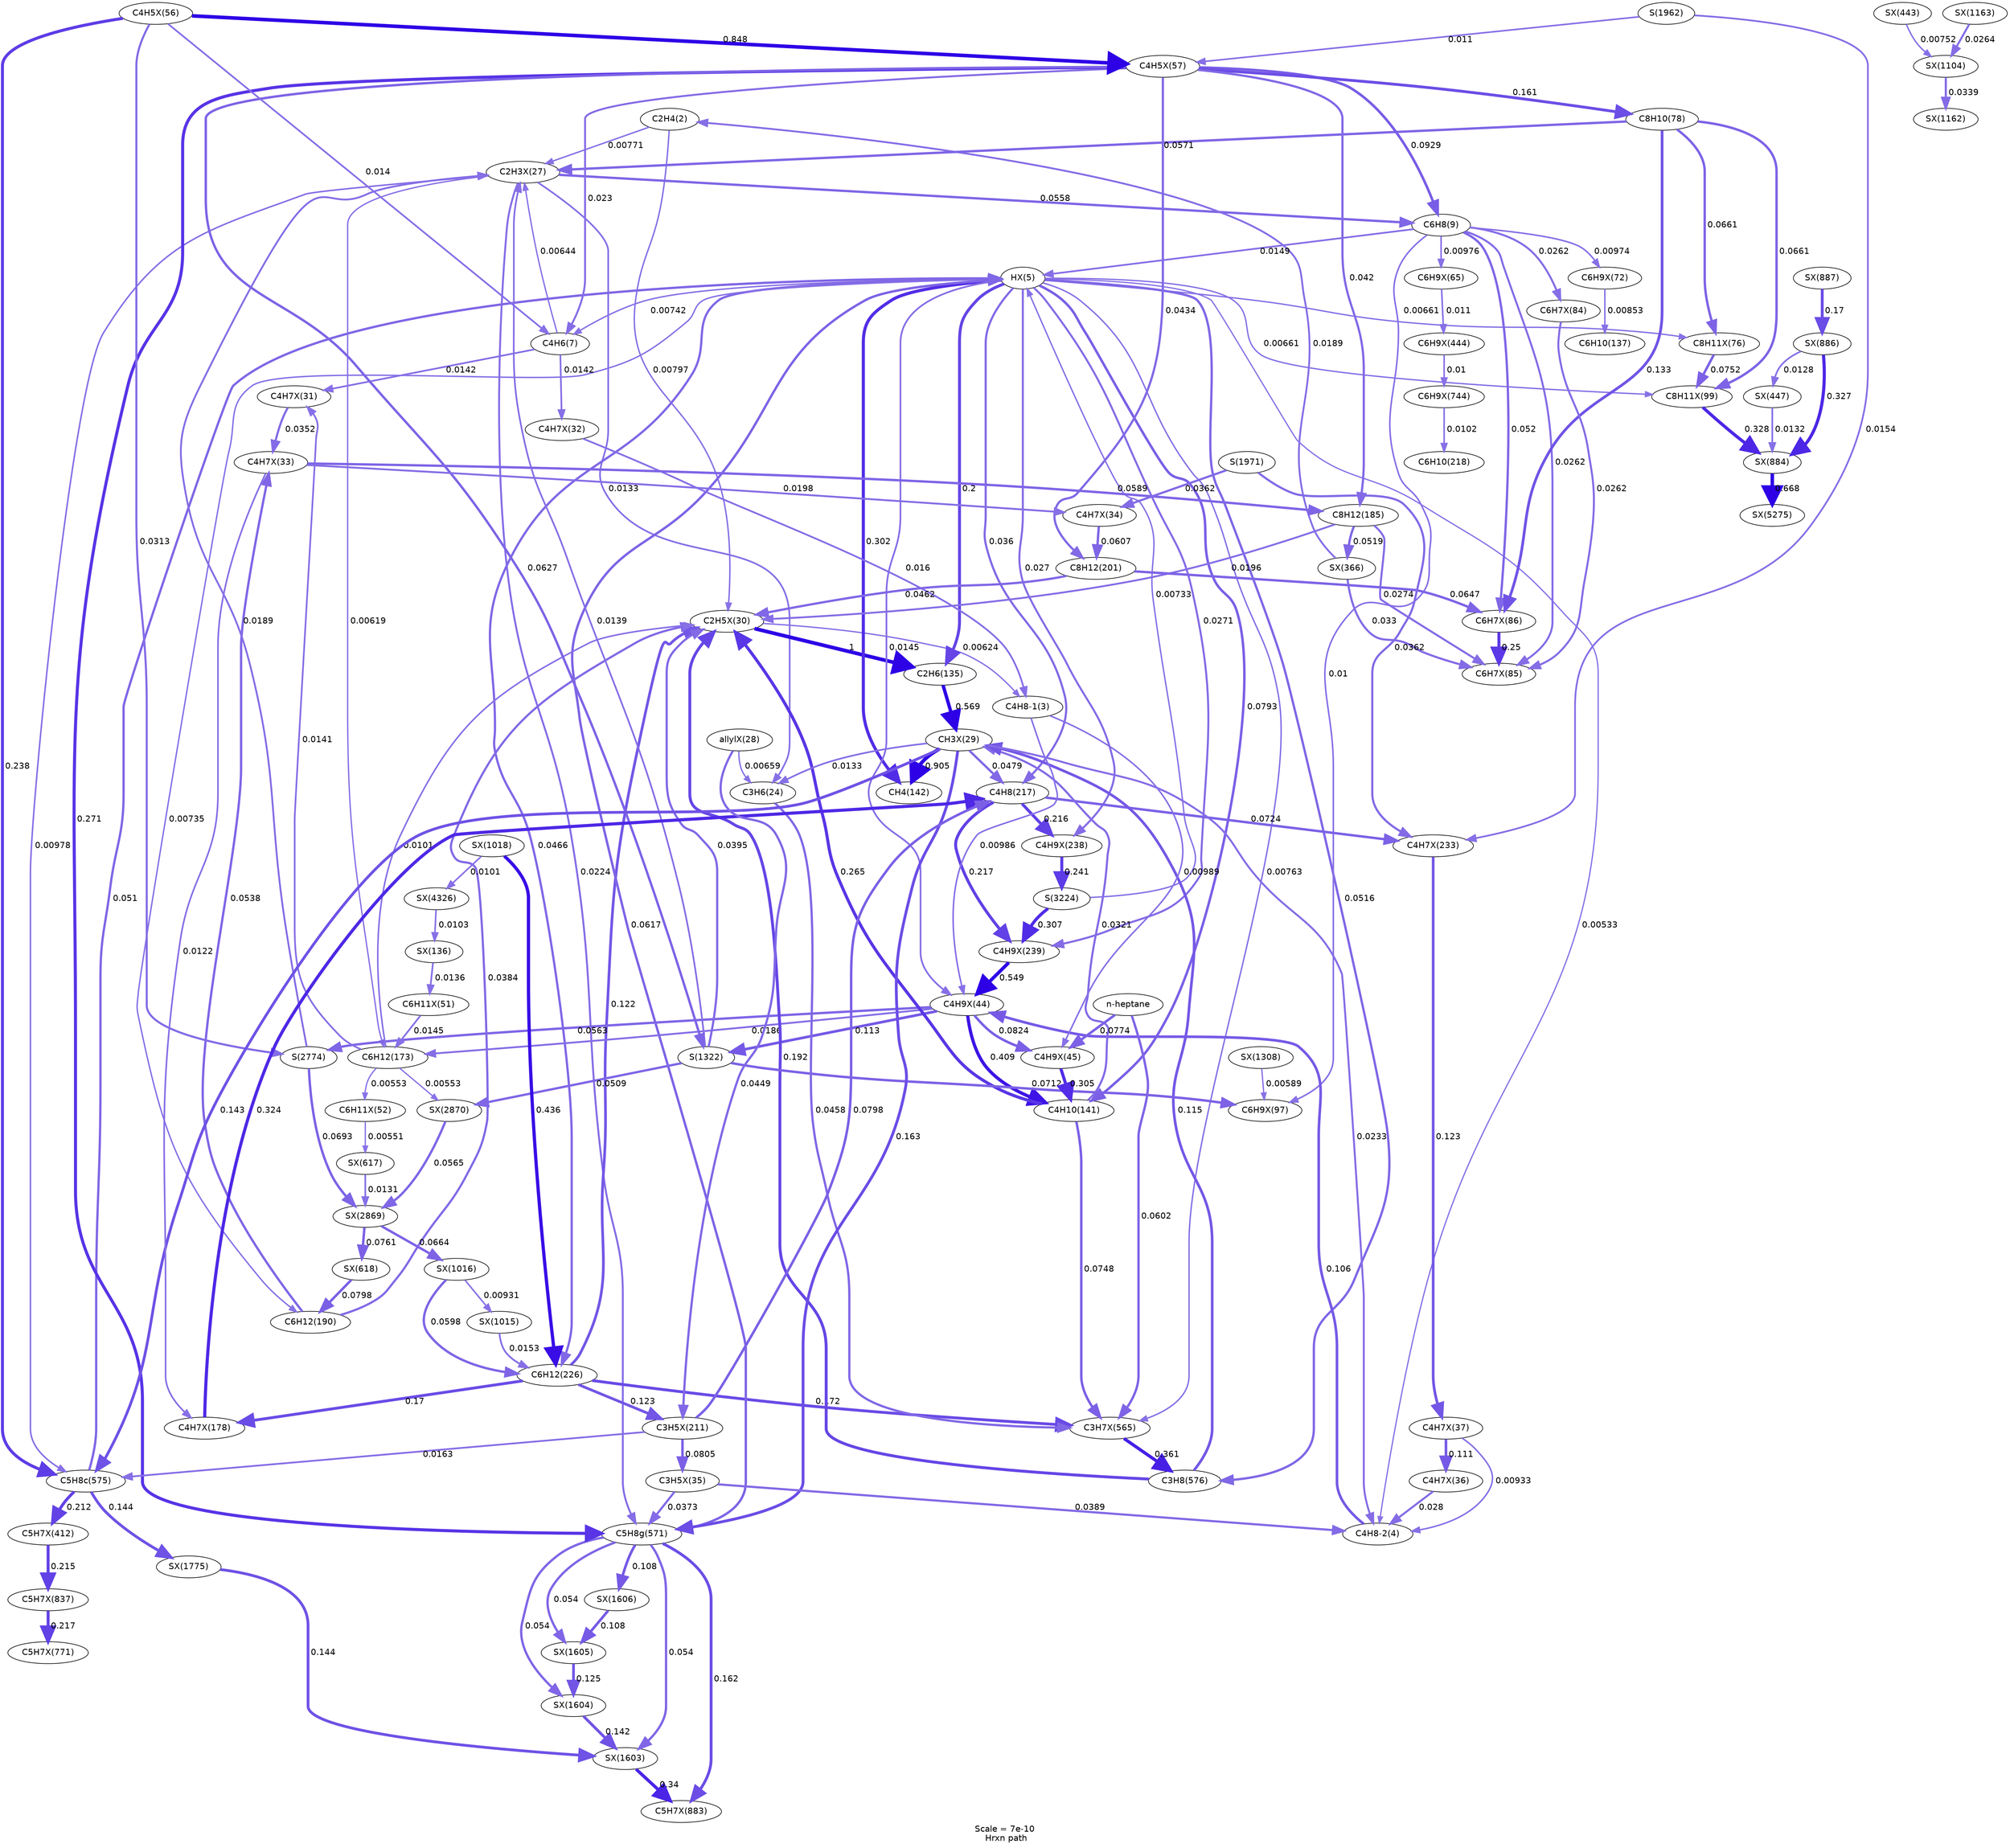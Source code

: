 digraph reaction_paths {
center=1;
s5 -> s41[fontname="Helvetica", style="setlinewidth(2.33)", arrowsize=1.16, color="0.7, 0.508, 0.9"
, label=" 0.00771"];
s5 -> s44[fontname="Helvetica", style="setlinewidth(2.35)", arrowsize=1.18, color="0.7, 0.508, 0.9"
, label=" 0.00797"];
s83 -> s5[fontname="Helvetica", style="setlinewidth(3)", arrowsize=1.5, color="0.7, 0.519, 0.9"
, label=" 0.0189"];
s40 -> s8[fontname="Helvetica", style="setlinewidth(2.3)", arrowsize=1.15, color="0.7, 0.507, 0.9"
, label=" 0.00742"];
s9 -> s40[fontname="Helvetica", style="setlinewidth(2.83)", arrowsize=1.41, color="0.7, 0.515, 0.9"
, label=" 0.0149"];
s40 -> s13[fontname="Helvetica", style="setlinewidth(4.78)", arrowsize=2.39, color="0.7, 0.7, 0.9"
, label=" 0.2"];
s40 -> s25[fontname="Helvetica", style="setlinewidth(3.49)", arrowsize=1.74, color="0.7, 0.536, 0.9"
, label=" 0.036"];
s40 -> s17[fontname="Helvetica", style="setlinewidth(5.09)", arrowsize=2.55, color="0.7, 0.802, 0.9"
, label=" 0.302"];
s40 -> s27[fontname="Helvetica", style="setlinewidth(3.68)", arrowsize=1.84, color="0.7, 0.547, 0.9"
, label=" 0.0466"];
s40 -> s7[fontname="Helvetica", style="setlinewidth(2.05)", arrowsize=1.02, color="0.7, 0.505, 0.9"
, label=" 0.00533"];
s29 -> s40[fontname="Helvetica", style="setlinewidth(3.9)", arrowsize=1.95, color="0.7, 0.562, 0.9"
, label=" 0.0617"];
s30 -> s40[fontname="Helvetica", style="setlinewidth(3.75)", arrowsize=1.88, color="0.7, 0.551, 0.9"
, label=" 0.051"];
s40 -> s52[fontname="Helvetica", style="setlinewidth(2.8)", arrowsize=1.4, color="0.7, 0.515, 0.9"
, label=" 0.0145"];
s40 -> s16[fontname="Helvetica", style="setlinewidth(4.09)", arrowsize=2.04, color="0.7, 0.579, 0.9"
, label=" 0.0793"];
s40 -> s81[fontname="Helvetica", style="setlinewidth(3.28)", arrowsize=1.64, color="0.7, 0.527, 0.9"
, label=" 0.0271"];
s38 -> s40[fontname="Helvetica", style="setlinewidth(2.29)", arrowsize=1.14, color="0.7, 0.507, 0.9"
, label=" 0.00733"];
s40 -> s80[fontname="Helvetica", style="setlinewidth(3.27)", arrowsize=1.64, color="0.7, 0.527, 0.9"
, label=" 0.027"];
s40 -> s22[fontname="Helvetica", style="setlinewidth(2.29)", arrowsize=1.15, color="0.7, 0.507, 0.9"
, label=" 0.00735"];
s40 -> s69[fontname="Helvetica", style="setlinewidth(2.21)", arrowsize=1.11, color="0.7, 0.507, 0.9"
, label=" 0.00661"];
s40 -> s62[fontname="Helvetica", style="setlinewidth(2.21)", arrowsize=1.11, color="0.7, 0.507, 0.9"
, label=" 0.00661"];
s40 -> s31[fontname="Helvetica", style="setlinewidth(3.76)", arrowsize=1.88, color="0.7, 0.552, 0.9"
, label=" 0.0516"];
s40 -> s91[fontname="Helvetica", style="setlinewidth(2.32)", arrowsize=1.16, color="0.7, 0.508, 0.9"
, label=" 0.00763"];
s8 -> s41[fontname="Helvetica", style="setlinewidth(2.19)", arrowsize=1.1, color="0.7, 0.506, 0.9"
, label=" 0.00644"];
s41 -> s9[fontname="Helvetica", style="setlinewidth(3.82)", arrowsize=1.91, color="0.7, 0.556, 0.9"
, label=" 0.0558"];
s12 -> s41[fontname="Helvetica", style="setlinewidth(3.84)", arrowsize=1.92, color="0.7, 0.557, 0.9"
, label=" 0.0571"];
s41 -> s29[fontname="Helvetica", style="setlinewidth(3.13)", arrowsize=1.57, color="0.7, 0.522, 0.9"
, label=" 0.0224"];
s41 -> s30[fontname="Helvetica", style="setlinewidth(2.51)", arrowsize=1.25, color="0.7, 0.51, 0.9"
, label=" 0.00978"];
s41 -> s20[fontname="Helvetica", style="setlinewidth(2.16)", arrowsize=1.08, color="0.7, 0.506, 0.9"
, label=" 0.00619"];
s33 -> s41[fontname="Helvetica", style="setlinewidth(2.77)", arrowsize=1.39, color="0.7, 0.514, 0.9"
, label=" 0.0139"];
s37 -> s41[fontname="Helvetica", style="setlinewidth(3)", arrowsize=1.5, color="0.7, 0.519, 0.9"
, label=" 0.0189"];
s41 -> s10[fontname="Helvetica", style="setlinewidth(2.74)", arrowsize=1.37, color="0.7, 0.513, 0.9"
, label=" 0.0133"];
s58 -> s8[fontname="Helvetica", style="setlinewidth(3.15)", arrowsize=1.58, color="0.7, 0.523, 0.9"
, label=" 0.023"];
s57 -> s8[fontname="Helvetica", style="setlinewidth(2.78)", arrowsize=1.39, color="0.7, 0.514, 0.9"
, label=" 0.014"];
s8 -> s46[fontname="Helvetica", style="setlinewidth(2.79)", arrowsize=1.39, color="0.7, 0.514, 0.9"
, label=" 0.0142"];
s8 -> s45[fontname="Helvetica", style="setlinewidth(2.79)", arrowsize=1.39, color="0.7, 0.514, 0.9"
, label=" 0.0142"];
s58 -> s9[fontname="Helvetica", style="setlinewidth(4.21)", arrowsize=2.1, color="0.7, 0.593, 0.9"
, label=" 0.0929"];
s57 -> s58[fontname="Helvetica", style="setlinewidth(5.88)", arrowsize=2.94, color="0.7, 1.35, 0.9"
, label=" 0.848"];
s58 -> s12[fontname="Helvetica", style="setlinewidth(4.62)", arrowsize=2.31, color="0.7, 0.661, 0.9"
, label=" 0.161"];
s58 -> s29[fontname="Helvetica", style="setlinewidth(5.01)", arrowsize=2.51, color="0.7, 0.771, 0.9"
, label=" 0.271"];
s58 -> s21[fontname="Helvetica", style="setlinewidth(3.61)", arrowsize=1.8, color="0.7, 0.542, 0.9"
, label=" 0.042"];
s58 -> s23[fontname="Helvetica", style="setlinewidth(3.63)", arrowsize=1.82, color="0.7, 0.543, 0.9"
, label=" 0.0434"];
s34 -> s58[fontname="Helvetica", style="setlinewidth(2.6)", arrowsize=1.3, color="0.7, 0.511, 0.9"
, label=" 0.011"];
s58 -> s33[fontname="Helvetica", style="setlinewidth(3.91)", arrowsize=1.95, color="0.7, 0.563, 0.9"
, label=" 0.0627"];
s9 -> s66[fontname="Helvetica", style="setlinewidth(3.77)", arrowsize=1.88, color="0.7, 0.552, 0.9"
, label=" 0.052"];
s9 -> s65[fontname="Helvetica", style="setlinewidth(3.25)", arrowsize=1.63, color="0.7, 0.526, 0.9"
, label=" 0.0262"];
s9 -> s64[fontname="Helvetica", style="setlinewidth(3.25)", arrowsize=1.63, color="0.7, 0.526, 0.9"
, label=" 0.0262"];
s9 -> s59[fontname="Helvetica", style="setlinewidth(2.5)", arrowsize=1.25, color="0.7, 0.51, 0.9"
, label=" 0.00976"];
s9 -> s61[fontname="Helvetica", style="setlinewidth(2.5)", arrowsize=1.25, color="0.7, 0.51, 0.9"
, label=" 0.00974"];
s9 -> s67[fontname="Helvetica", style="setlinewidth(2.53)", arrowsize=1.26, color="0.7, 0.51, 0.9"
, label=" 0.01"];
s57 -> s30[fontname="Helvetica", style="setlinewidth(4.92)", arrowsize=2.46, color="0.7, 0.738, 0.9"
, label=" 0.238"];
s57 -> s37[fontname="Helvetica", style="setlinewidth(3.38)", arrowsize=1.69, color="0.7, 0.531, 0.9"
, label=" 0.0313"];
s44 -> s6[fontname="Helvetica", style="setlinewidth(2.17)", arrowsize=1.08, color="0.7, 0.506, 0.9"
, label=" 0.00624"];
s46 -> s6[fontname="Helvetica", style="setlinewidth(2.88)", arrowsize=1.44, color="0.7, 0.516, 0.9"
, label=" 0.016"];
s6 -> s52[fontname="Helvetica", style="setlinewidth(2.51)", arrowsize=1.26, color="0.7, 0.51, 0.9"
, label=" 0.00986"];
s6 -> s53[fontname="Helvetica", style="setlinewidth(2.51)", arrowsize=1.26, color="0.7, 0.51, 0.9"
, label=" 0.00989"];
s44 -> s13[fontname="Helvetica", style="setlinewidth(6)", arrowsize=3, color="0.7, 1.5, 0.9"
, label=" 1"];
s27 -> s44[fontname="Helvetica", style="setlinewidth(4.41)", arrowsize=2.2, color="0.7, 0.622, 0.9"
, label=" 0.122"];
s21 -> s44[fontname="Helvetica", style="setlinewidth(3.03)", arrowsize=1.52, color="0.7, 0.52, 0.9"
, label=" 0.0196"];
s23 -> s44[fontname="Helvetica", style="setlinewidth(3.68)", arrowsize=1.84, color="0.7, 0.546, 0.9"
, label=" 0.0462"];
s20 -> s44[fontname="Helvetica", style="setlinewidth(2.53)", arrowsize=1.26, color="0.7, 0.51, 0.9"
, label=" 0.0101"];
s16 -> s44[fontname="Helvetica", style="setlinewidth(5)", arrowsize=2.5, color="0.7, 0.765, 0.9"
, label=" 0.265"];
s22 -> s44[fontname="Helvetica", style="setlinewidth(3.54)", arrowsize=1.77, color="0.7, 0.538, 0.9"
, label=" 0.0384"];
s31 -> s44[fontname="Helvetica", style="setlinewidth(4.75)", arrowsize=2.38, color="0.7, 0.692, 0.9"
, label=" 0.192"];
s33 -> s44[fontname="Helvetica", style="setlinewidth(3.56)", arrowsize=1.78, color="0.7, 0.54, 0.9"
, label=" 0.0395"];
s13 -> s43[fontname="Helvetica", style="setlinewidth(5.57)", arrowsize=2.79, color="0.7, 1.07, 0.9"
, label=" 0.569"];
s45 -> s47[fontname="Helvetica", style="setlinewidth(3.47)", arrowsize=1.74, color="0.7, 0.535, 0.9"
, label=" 0.0352"];
s20 -> s45[fontname="Helvetica", style="setlinewidth(2.78)", arrowsize=1.39, color="0.7, 0.514, 0.9"
, label=" 0.0141"];
s47 -> s48[fontname="Helvetica", style="setlinewidth(3.04)", arrowsize=1.52, color="0.7, 0.52, 0.9"
, label=" 0.0198"];
s47 -> s74[fontname="Helvetica", style="setlinewidth(2.67)", arrowsize=1.34, color="0.7, 0.512, 0.9"
, label=" 0.0122"];
s47 -> s21[fontname="Helvetica", style="setlinewidth(3.86)", arrowsize=1.93, color="0.7, 0.559, 0.9"
, label=" 0.0589"];
s22 -> s47[fontname="Helvetica", style="setlinewidth(3.79)", arrowsize=1.9, color="0.7, 0.554, 0.9"
, label=" 0.0538"];
s35 -> s48[fontname="Helvetica", style="setlinewidth(3.49)", arrowsize=1.75, color="0.7, 0.536, 0.9"
, label=" 0.0362"];
s48 -> s23[fontname="Helvetica", style="setlinewidth(3.89)", arrowsize=1.94, color="0.7, 0.561, 0.9"
, label=" 0.0607"];
s74 -> s25[fontname="Helvetica", style="setlinewidth(5.15)", arrowsize=2.57, color="0.7, 0.824, 0.9"
, label=" 0.324"];
s27 -> s74[fontname="Helvetica", style="setlinewidth(4.66)", arrowsize=2.33, color="0.7, 0.67, 0.9"
, label=" 0.17"];
s43 -> s25[fontname="Helvetica", style="setlinewidth(3.71)", arrowsize=1.85, color="0.7, 0.548, 0.9"
, label=" 0.0479"];
s77 -> s25[fontname="Helvetica", style="setlinewidth(4.09)", arrowsize=2.05, color="0.7, 0.58, 0.9"
, label=" 0.0798"];
s25 -> s79[fontname="Helvetica", style="setlinewidth(4.02)", arrowsize=2.01, color="0.7, 0.572, 0.9"
, label=" 0.0724"];
s25 -> s81[fontname="Helvetica", style="setlinewidth(4.85)", arrowsize=2.42, color="0.7, 0.717, 0.9"
, label=" 0.217"];
s25 -> s80[fontname="Helvetica", style="setlinewidth(4.84)", arrowsize=2.42, color="0.7, 0.716, 0.9"
, label=" 0.216"];
s12 -> s66[fontname="Helvetica", style="setlinewidth(4.48)", arrowsize=2.24, color="0.7, 0.633, 0.9"
, label=" 0.133"];
s66 -> s65[fontname="Helvetica", style="setlinewidth(4.95)", arrowsize=2.48, color="0.7, 0.75, 0.9"
, label=" 0.25"];
s23 -> s66[fontname="Helvetica", style="setlinewidth(3.93)", arrowsize=1.97, color="0.7, 0.565, 0.9"
, label=" 0.0647"];
s12 -> s69[fontname="Helvetica", style="setlinewidth(3.95)", arrowsize=1.97, color="0.7, 0.566, 0.9"
, label=" 0.0661"];
s12 -> s62[fontname="Helvetica", style="setlinewidth(3.95)", arrowsize=1.97, color="0.7, 0.566, 0.9"
, label=" 0.0661"];
s64 -> s65[fontname="Helvetica", style="setlinewidth(3.25)", arrowsize=1.62, color="0.7, 0.526, 0.9"
, label=" 0.0262"];
s83 -> s65[fontname="Helvetica", style="setlinewidth(3.43)", arrowsize=1.71, color="0.7, 0.533, 0.9"
, label=" 0.033"];
s21 -> s65[fontname="Helvetica", style="setlinewidth(3.29)", arrowsize=1.64, color="0.7, 0.527, 0.9"
, label=" 0.0274"];
s43 -> s17[fontname="Helvetica", style="setlinewidth(5.92)", arrowsize=2.96, color="0.7, 1.4, 0.9"
, label=" 0.905"];
s43 -> s7[fontname="Helvetica", style="setlinewidth(3.16)", arrowsize=1.58, color="0.7, 0.523, 0.9"
, label=" 0.0233"];
s43 -> s29[fontname="Helvetica", style="setlinewidth(4.63)", arrowsize=2.31, color="0.7, 0.663, 0.9"
, label=" 0.163"];
s43 -> s30[fontname="Helvetica", style="setlinewidth(4.53)", arrowsize=2.27, color="0.7, 0.643, 0.9"
, label=" 0.143"];
s16 -> s43[fontname="Helvetica", style="setlinewidth(3.4)", arrowsize=1.7, color="0.7, 0.532, 0.9"
, label=" 0.0321"];
s31 -> s43[fontname="Helvetica", style="setlinewidth(4.37)", arrowsize=2.18, color="0.7, 0.615, 0.9"
, label=" 0.115"];
s43 -> s10[fontname="Helvetica", style="setlinewidth(2.74)", arrowsize=1.37, color="0.7, 0.513, 0.9"
, label=" 0.0133"];
s59 -> s87[fontname="Helvetica", style="setlinewidth(2.59)", arrowsize=1.3, color="0.7, 0.511, 0.9"
, label=" 0.011"];
s87 -> s95[fontname="Helvetica", style="setlinewidth(2.52)", arrowsize=1.26, color="0.7, 0.51, 0.9"
, label=" 0.01"];
s95 -> s26[fontname="Helvetica", style="setlinewidth(2.54)", arrowsize=1.27, color="0.7, 0.51, 0.9"
, label=" 0.0102"];
s61 -> s14[fontname="Helvetica", style="setlinewidth(2.4)", arrowsize=1.2, color="0.7, 0.509, 0.9"
, label=" 0.00853"];
s27 -> s77[fontname="Helvetica", style="setlinewidth(4.42)", arrowsize=2.21, color="0.7, 0.623, 0.9"
, label=" 0.123"];
s108 -> s27[fontname="Helvetica", style="setlinewidth(5.37)", arrowsize=2.69, color="0.7, 0.936, 0.9"
, label=" 0.436"];
s27 -> s91[fontname="Helvetica", style="setlinewidth(4.67)", arrowsize=2.34, color="0.7, 0.672, 0.9"
, label=" 0.172"];
s106 -> s27[fontname="Helvetica", style="setlinewidth(2.84)", arrowsize=1.42, color="0.7, 0.515, 0.9"
, label=" 0.0153"];
s107 -> s27[fontname="Helvetica", style="setlinewidth(3.87)", arrowsize=1.94, color="0.7, 0.56, 0.9"
, label=" 0.0598"];
s86 -> s109[fontname="Helvetica", style="setlinewidth(2.31)", arrowsize=1.15, color="0.7, 0.508, 0.9"
, label=" 0.00752"];
s112 -> s109[fontname="Helvetica", style="setlinewidth(3.26)", arrowsize=1.63, color="0.7, 0.526, 0.9"
, label=" 0.0264"];
s109 -> s111[fontname="Helvetica", style="setlinewidth(3.45)", arrowsize=1.72, color="0.7, 0.534, 0.9"
, label=" 0.0339"];
s115 -> s67[fontname="Helvetica", style="setlinewidth(2.12)", arrowsize=1.06, color="0.7, 0.506, 0.9"
, label=" 0.00589"];
s33 -> s67[fontname="Helvetica", style="setlinewidth(4)", arrowsize=2, color="0.7, 0.571, 0.9"
, label=" 0.0712"];
s21 -> s83[fontname="Helvetica", style="setlinewidth(3.77)", arrowsize=1.88, color="0.7, 0.552, 0.9"
, label=" 0.0519"];
s42 -> s77[fontname="Helvetica", style="setlinewidth(3.66)", arrowsize=1.83, color="0.7, 0.545, 0.9"
, label=" 0.0449"];
s77 -> s49[fontname="Helvetica", style="setlinewidth(4.1)", arrowsize=2.05, color="0.7, 0.58, 0.9"
, label=" 0.0805"];
s77 -> s30[fontname="Helvetica", style="setlinewidth(2.89)", arrowsize=1.45, color="0.7, 0.516, 0.9"
, label=" 0.0163"];
s42 -> s10[fontname="Helvetica", style="setlinewidth(2.21)", arrowsize=1.1, color="0.7, 0.507, 0.9"
, label=" 0.00659"];
s49 -> s7[fontname="Helvetica", style="setlinewidth(3.55)", arrowsize=1.77, color="0.7, 0.539, 0.9"
, label=" 0.0389"];
s51 -> s7[fontname="Helvetica", style="setlinewidth(2.47)", arrowsize=1.24, color="0.7, 0.509, 0.9"
, label=" 0.00933"];
s50 -> s7[fontname="Helvetica", style="setlinewidth(3.3)", arrowsize=1.65, color="0.7, 0.528, 0.9"
, label=" 0.028"];
s7 -> s52[fontname="Helvetica", style="setlinewidth(4.31)", arrowsize=2.15, color="0.7, 0.606, 0.9"
, label=" 0.106"];
s49 -> s29[fontname="Helvetica", style="setlinewidth(3.52)", arrowsize=1.76, color="0.7, 0.537, 0.9"
, label=" 0.0373"];
s29 -> s99[fontname="Helvetica", style="setlinewidth(4.63)", arrowsize=2.31, color="0.7, 0.662, 0.9"
, label=" 0.162"];
s29 -> s117[fontname="Helvetica", style="setlinewidth(3.8)", arrowsize=1.9, color="0.7, 0.554, 0.9"
, label=" 0.054"];
s29 -> s118[fontname="Helvetica", style="setlinewidth(3.8)", arrowsize=1.9, color="0.7, 0.554, 0.9"
, label=" 0.054"];
s29 -> s119[fontname="Helvetica", style="setlinewidth(3.8)", arrowsize=1.9, color="0.7, 0.554, 0.9"
, label=" 0.054"];
s29 -> s120[fontname="Helvetica", style="setlinewidth(4.32)", arrowsize=2.16, color="0.7, 0.608, 0.9"
, label=" 0.108"];
s30 -> s85[fontname="Helvetica", style="setlinewidth(4.83)", arrowsize=2.42, color="0.7, 0.712, 0.9"
, label=" 0.212"];
s30 -> s121[fontname="Helvetica", style="setlinewidth(4.54)", arrowsize=2.27, color="0.7, 0.644, 0.9"
, label=" 0.144"];
s79 -> s51[fontname="Helvetica", style="setlinewidth(4.42)", arrowsize=2.21, color="0.7, 0.623, 0.9"
, label=" 0.123"];
s35 -> s79[fontname="Helvetica", style="setlinewidth(3.49)", arrowsize=1.75, color="0.7, 0.536, 0.9"
, label=" 0.0362"];
s34 -> s79[fontname="Helvetica", style="setlinewidth(2.85)", arrowsize=1.43, color="0.7, 0.515, 0.9"
, label=" 0.0154"];
s51 -> s50[fontname="Helvetica", style="setlinewidth(4.34)", arrowsize=2.17, color="0.7, 0.611, 0.9"
, label=" 0.111"];
s52 -> s20[fontname="Helvetica", style="setlinewidth(2.99)", arrowsize=1.5, color="0.7, 0.519, 0.9"
, label=" 0.0186"];
s52 -> s16[fontname="Helvetica", style="setlinewidth(5.32)", arrowsize=2.66, color="0.7, 0.909, 0.9"
, label=" 0.409"];
s52 -> s53[fontname="Helvetica", style="setlinewidth(4.12)", arrowsize=2.06, color="0.7, 0.582, 0.9"
, label=" 0.0824"];
s81 -> s52[fontname="Helvetica", style="setlinewidth(5.55)", arrowsize=2.77, color="0.7, 1.05, 0.9"
, label=" 0.549"];
s52 -> s33[fontname="Helvetica", style="setlinewidth(4.35)", arrowsize=2.18, color="0.7, 0.613, 0.9"
, label=" 0.113"];
s52 -> s37[fontname="Helvetica", style="setlinewidth(3.83)", arrowsize=1.91, color="0.7, 0.556, 0.9"
, label=" 0.0563"];
s55 -> s20[fontname="Helvetica", style="setlinewidth(2.8)", arrowsize=1.4, color="0.7, 0.514, 0.9"
, label=" 0.0145"];
s20 -> s124[fontname="Helvetica", style="setlinewidth(2.08)", arrowsize=1.04, color="0.7, 0.506, 0.9"
, label=" 0.00553"];
s20 -> s56[fontname="Helvetica", style="setlinewidth(2.08)", arrowsize=1.04, color="0.7, 0.506, 0.9"
, label=" 0.00553"];
s53 -> s16[fontname="Helvetica", style="setlinewidth(5.1)", arrowsize=2.55, color="0.7, 0.805, 0.9"
, label=" 0.305"];
s16 -> s91[fontname="Helvetica", style="setlinewidth(4.04)", arrowsize=2.02, color="0.7, 0.575, 0.9"
, label=" 0.0748"];
s0 -> s53[fontname="Helvetica", style="setlinewidth(4.07)", arrowsize=2.03, color="0.7, 0.577, 0.9"
, label=" 0.0774"];
s38 -> s81[fontname="Helvetica", style="setlinewidth(5.11)", arrowsize=2.55, color="0.7, 0.807, 0.9"
, label=" 0.307"];
s80 -> s38[fontname="Helvetica", style="setlinewidth(4.93)", arrowsize=2.46, color="0.7, 0.741, 0.9"
, label=" 0.241"];
s85 -> s98[fontname="Helvetica", style="setlinewidth(4.84)", arrowsize=2.42, color="0.7, 0.715, 0.9"
, label=" 0.215"];
s98 -> s97[fontname="Helvetica", style="setlinewidth(4.85)", arrowsize=2.42, color="0.7, 0.717, 0.9"
, label=" 0.217"];
s117 -> s99[fontname="Helvetica", style="setlinewidth(5.19)", arrowsize=2.59, color="0.7, 0.84, 0.9"
, label=" 0.34"];
s121 -> s117[fontname="Helvetica", style="setlinewidth(4.54)", arrowsize=2.27, color="0.7, 0.644, 0.9"
, label=" 0.144"];
s118 -> s117[fontname="Helvetica", style="setlinewidth(4.53)", arrowsize=2.26, color="0.7, 0.642, 0.9"
, label=" 0.142"];
s119 -> s118[fontname="Helvetica", style="setlinewidth(4.43)", arrowsize=2.21, color="0.7, 0.625, 0.9"
, label=" 0.125"];
s120 -> s119[fontname="Helvetica", style="setlinewidth(4.32)", arrowsize=2.16, color="0.7, 0.608, 0.9"
, label=" 0.108"];
s108 -> s126[fontname="Helvetica", style="setlinewidth(2.53)", arrowsize=1.26, color="0.7, 0.51, 0.9"
, label=" 0.0101"];
s126 -> s73[fontname="Helvetica", style="setlinewidth(2.55)", arrowsize=1.27, color="0.7, 0.51, 0.9"
, label=" 0.0103"];
s73 -> s55[fontname="Helvetica", style="setlinewidth(2.76)", arrowsize=1.38, color="0.7, 0.514, 0.9"
, label=" 0.0136"];
s94 -> s22[fontname="Helvetica", style="setlinewidth(4.09)", arrowsize=2.05, color="0.7, 0.58, 0.9"
, label=" 0.0798"];
s62 -> s69[fontname="Helvetica", style="setlinewidth(4.05)", arrowsize=2.02, color="0.7, 0.575, 0.9"
, label=" 0.0752"];
s69 -> s100[fontname="Helvetica", style="setlinewidth(5.16)", arrowsize=2.58, color="0.7, 0.828, 0.9"
, label=" 0.328"];
s89 -> s100[fontname="Helvetica", style="setlinewidth(2.73)", arrowsize=1.37, color="0.7, 0.513, 0.9"
, label=" 0.0132"];
s102 -> s100[fontname="Helvetica", style="setlinewidth(5.16)", arrowsize=2.58, color="0.7, 0.827, 0.9"
, label=" 0.327"];
s100 -> s128[fontname="Helvetica", style="setlinewidth(5.7)", arrowsize=2.85, color="0.7, 1.17, 0.9"
, label=" 0.668"];
s102 -> s89[fontname="Helvetica", style="setlinewidth(2.71)", arrowsize=1.36, color="0.7, 0.513, 0.9"
, label=" 0.0128"];
s103 -> s102[fontname="Helvetica", style="setlinewidth(4.66)", arrowsize=2.33, color="0.7, 0.67, 0.9"
, label=" 0.17"];
s91 -> s31[fontname="Helvetica", style="setlinewidth(5.23)", arrowsize=2.62, color="0.7, 0.861, 0.9"
, label=" 0.361"];
s0 -> s91[fontname="Helvetica", style="setlinewidth(3.88)", arrowsize=1.94, color="0.7, 0.56, 0.9"
, label=" 0.0602"];
s10 -> s91[fontname="Helvetica", style="setlinewidth(3.67)", arrowsize=1.84, color="0.7, 0.546, 0.9"
, label=" 0.0458"];
s107 -> s106[fontname="Helvetica", style="setlinewidth(2.47)", arrowsize=1.23, color="0.7, 0.509, 0.9"
, label=" 0.00931"];
s123 -> s107[fontname="Helvetica", style="setlinewidth(3.95)", arrowsize=1.98, color="0.7, 0.566, 0.9"
, label=" 0.0664"];
s124 -> s123[fontname="Helvetica", style="setlinewidth(3.83)", arrowsize=1.92, color="0.7, 0.556, 0.9"
, label=" 0.0565"];
s123 -> s94[fontname="Helvetica", style="setlinewidth(4.06)", arrowsize=2.03, color="0.7, 0.576, 0.9"
, label=" 0.0761"];
s93 -> s123[fontname="Helvetica", style="setlinewidth(2.73)", arrowsize=1.36, color="0.7, 0.513, 0.9"
, label=" 0.0131"];
s37 -> s123[fontname="Helvetica", style="setlinewidth(3.98)", arrowsize=1.99, color="0.7, 0.569, 0.9"
, label=" 0.0693"];
s33 -> s124[fontname="Helvetica", style="setlinewidth(3.75)", arrowsize=1.88, color="0.7, 0.551, 0.9"
, label=" 0.0509"];
s56 -> s93[fontname="Helvetica", style="setlinewidth(2.07)", arrowsize=1.04, color="0.7, 0.506, 0.9"
, label=" 0.00551"];
s0 [ fontname="Helvetica", label="n-heptane"];
s5 [ fontname="Helvetica", label="C2H4(2)"];
s6 [ fontname="Helvetica", label="C4H8-1(3)"];
s7 [ fontname="Helvetica", label="C4H8-2(4)"];
s8 [ fontname="Helvetica", label="C4H6(7)"];
s9 [ fontname="Helvetica", label="C6H8(9)"];
s10 [ fontname="Helvetica", label="C3H6(24)"];
s12 [ fontname="Helvetica", label="C8H10(78)"];
s13 [ fontname="Helvetica", label="C2H6(135)"];
s14 [ fontname="Helvetica", label="C6H10(137)"];
s16 [ fontname="Helvetica", label="C4H10(141)"];
s17 [ fontname="Helvetica", label="CH4(142)"];
s20 [ fontname="Helvetica", label="C6H12(173)"];
s21 [ fontname="Helvetica", label="C8H12(185)"];
s22 [ fontname="Helvetica", label="C6H12(190)"];
s23 [ fontname="Helvetica", label="C8H12(201)"];
s25 [ fontname="Helvetica", label="C4H8(217)"];
s26 [ fontname="Helvetica", label="C6H10(218)"];
s27 [ fontname="Helvetica", label="C6H12(226)"];
s29 [ fontname="Helvetica", label="C5H8g(571)"];
s30 [ fontname="Helvetica", label="C5H8c(575)"];
s31 [ fontname="Helvetica", label="C3H8(576)"];
s33 [ fontname="Helvetica", label="S(1322)"];
s34 [ fontname="Helvetica", label="S(1962)"];
s35 [ fontname="Helvetica", label="S(1971)"];
s37 [ fontname="Helvetica", label="S(2774)"];
s38 [ fontname="Helvetica", label="S(3224)"];
s40 [ fontname="Helvetica", label="HX(5)"];
s41 [ fontname="Helvetica", label="C2H3X(27)"];
s42 [ fontname="Helvetica", label="allylX(28)"];
s43 [ fontname="Helvetica", label="CH3X(29)"];
s44 [ fontname="Helvetica", label="C2H5X(30)"];
s45 [ fontname="Helvetica", label="C4H7X(31)"];
s46 [ fontname="Helvetica", label="C4H7X(32)"];
s47 [ fontname="Helvetica", label="C4H7X(33)"];
s48 [ fontname="Helvetica", label="C4H7X(34)"];
s49 [ fontname="Helvetica", label="C3H5X(35)"];
s50 [ fontname="Helvetica", label="C4H7X(36)"];
s51 [ fontname="Helvetica", label="C4H7X(37)"];
s52 [ fontname="Helvetica", label="C4H9X(44)"];
s53 [ fontname="Helvetica", label="C4H9X(45)"];
s55 [ fontname="Helvetica", label="C6H11X(51)"];
s56 [ fontname="Helvetica", label="C6H11X(52)"];
s57 [ fontname="Helvetica", label="C4H5X(56)"];
s58 [ fontname="Helvetica", label="C4H5X(57)"];
s59 [ fontname="Helvetica", label="C6H9X(65)"];
s61 [ fontname="Helvetica", label="C6H9X(72)"];
s62 [ fontname="Helvetica", label="C8H11X(76)"];
s64 [ fontname="Helvetica", label="C6H7X(84)"];
s65 [ fontname="Helvetica", label="C6H7X(85)"];
s66 [ fontname="Helvetica", label="C6H7X(86)"];
s67 [ fontname="Helvetica", label="C6H9X(97)"];
s69 [ fontname="Helvetica", label="C8H11X(99)"];
s73 [ fontname="Helvetica", label="SX(136)"];
s74 [ fontname="Helvetica", label="C4H7X(178)"];
s77 [ fontname="Helvetica", label="C3H5X(211)"];
s79 [ fontname="Helvetica", label="C4H7X(233)"];
s80 [ fontname="Helvetica", label="C4H9X(238)"];
s81 [ fontname="Helvetica", label="C4H9X(239)"];
s83 [ fontname="Helvetica", label="SX(366)"];
s85 [ fontname="Helvetica", label="C5H7X(412)"];
s86 [ fontname="Helvetica", label="SX(443)"];
s87 [ fontname="Helvetica", label="C6H9X(444)"];
s89 [ fontname="Helvetica", label="SX(447)"];
s91 [ fontname="Helvetica", label="C3H7X(565)"];
s93 [ fontname="Helvetica", label="SX(617)"];
s94 [ fontname="Helvetica", label="SX(618)"];
s95 [ fontname="Helvetica", label="C6H9X(744)"];
s97 [ fontname="Helvetica", label="C5H7X(771)"];
s98 [ fontname="Helvetica", label="C5H7X(837)"];
s99 [ fontname="Helvetica", label="C5H7X(883)"];
s100 [ fontname="Helvetica", label="SX(884)"];
s102 [ fontname="Helvetica", label="SX(886)"];
s103 [ fontname="Helvetica", label="SX(887)"];
s106 [ fontname="Helvetica", label="SX(1015)"];
s107 [ fontname="Helvetica", label="SX(1016)"];
s108 [ fontname="Helvetica", label="SX(1018)"];
s109 [ fontname="Helvetica", label="SX(1104)"];
s111 [ fontname="Helvetica", label="SX(1162)"];
s112 [ fontname="Helvetica", label="SX(1163)"];
s115 [ fontname="Helvetica", label="SX(1308)"];
s117 [ fontname="Helvetica", label="SX(1603)"];
s118 [ fontname="Helvetica", label="SX(1604)"];
s119 [ fontname="Helvetica", label="SX(1605)"];
s120 [ fontname="Helvetica", label="SX(1606)"];
s121 [ fontname="Helvetica", label="SX(1775)"];
s123 [ fontname="Helvetica", label="SX(2869)"];
s124 [ fontname="Helvetica", label="SX(2870)"];
s126 [ fontname="Helvetica", label="SX(4326)"];
s128 [ fontname="Helvetica", label="SX(5275)"];
 label = "Scale = 7e-10\l Hrxn path";
 fontname = "Helvetica";
}
